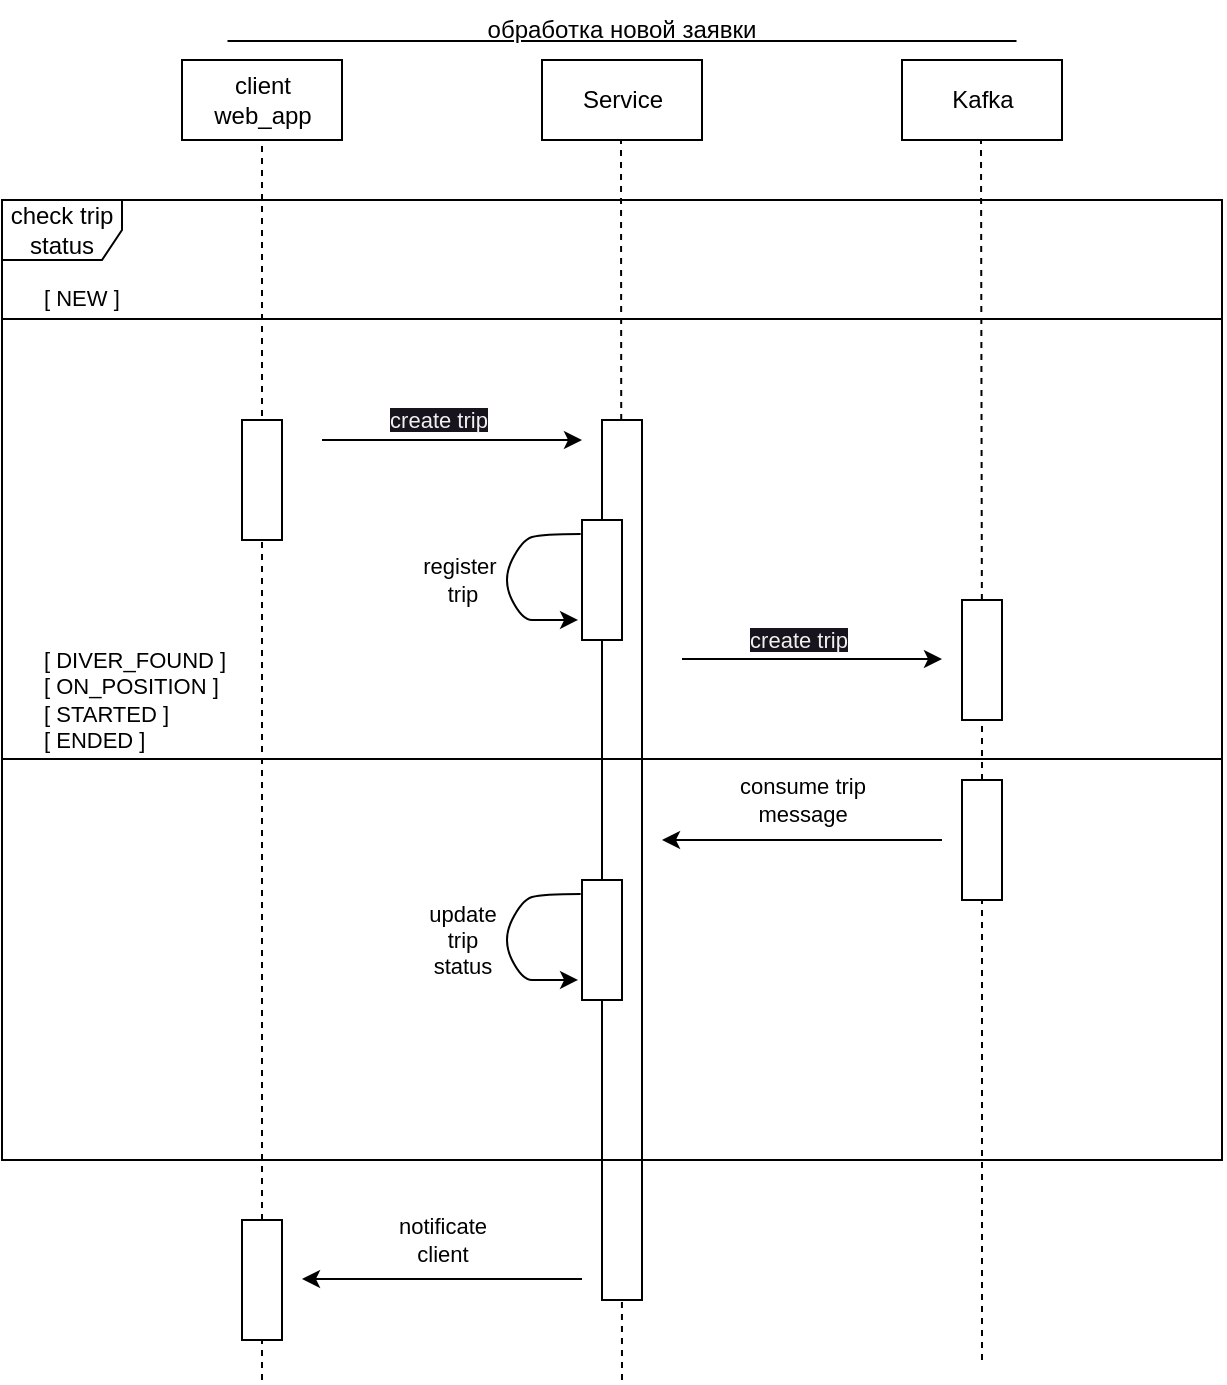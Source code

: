 <mxfile>
    <diagram id="psCf8al4yOj_LN8EvjXE" name="client">
        <mxGraphModel dx="944" dy="495" grid="1" gridSize="10" guides="1" tooltips="1" connect="1" arrows="1" fold="1" page="1" pageScale="1" pageWidth="850" pageHeight="1100" math="0" shadow="0">
            <root>
                <mxCell id="0"/>
                <mxCell id="1" parent="0"/>
                <mxCell id="podERi66ZU1iwikH7B7_-1" value="client&lt;br&gt;web_app" style="html=1;" vertex="1" parent="1">
                    <mxGeometry x="230" y="80" width="80" height="40" as="geometry"/>
                </mxCell>
                <mxCell id="podERi66ZU1iwikH7B7_-2" value="Service" style="html=1;" vertex="1" parent="1">
                    <mxGeometry x="410" y="80" width="80" height="40" as="geometry"/>
                </mxCell>
                <mxCell id="podERi66ZU1iwikH7B7_-3" value="Kafka" style="html=1;" vertex="1" parent="1">
                    <mxGeometry x="590" y="80" width="80" height="40" as="geometry"/>
                </mxCell>
                <mxCell id="podERi66ZU1iwikH7B7_-4" value="" style="endArrow=none;dashed=1;html=1;entryX=0.5;entryY=1;entryDx=0;entryDy=0;startArrow=none;" edge="1" parent="1" source="podERi66ZU1iwikH7B7_-19" target="podERi66ZU1iwikH7B7_-1">
                    <mxGeometry width="50" height="50" relative="1" as="geometry">
                        <mxPoint x="270" y="560" as="sourcePoint"/>
                        <mxPoint x="640" y="300" as="targetPoint"/>
                    </mxGeometry>
                </mxCell>
                <mxCell id="podERi66ZU1iwikH7B7_-5" value="" style="endArrow=none;dashed=1;html=1;entryX=0.5;entryY=1;entryDx=0;entryDy=0;" edge="1" parent="1">
                    <mxGeometry width="50" height="50" relative="1" as="geometry">
                        <mxPoint x="450" y="740" as="sourcePoint"/>
                        <mxPoint x="449.5" y="120" as="targetPoint"/>
                    </mxGeometry>
                </mxCell>
                <mxCell id="podERi66ZU1iwikH7B7_-6" value="" style="endArrow=none;dashed=1;html=1;entryX=0.5;entryY=1;entryDx=0;entryDy=0;startArrow=none;" edge="1" parent="1" source="fjb-H0AovQ7Vuxkyi--V-6">
                    <mxGeometry width="50" height="50" relative="1" as="geometry">
                        <mxPoint x="629.5" y="560" as="sourcePoint"/>
                        <mxPoint x="629.5" y="120" as="targetPoint"/>
                    </mxGeometry>
                </mxCell>
                <mxCell id="podERi66ZU1iwikH7B7_-7" value="" style="rounded=0;whiteSpace=wrap;html=1;" vertex="1" parent="1">
                    <mxGeometry x="260" y="260" width="20" height="60" as="geometry"/>
                </mxCell>
                <mxCell id="podERi66ZU1iwikH7B7_-9" value="" style="rounded=0;whiteSpace=wrap;html=1;" vertex="1" parent="1">
                    <mxGeometry x="440" y="260" width="20" height="440" as="geometry"/>
                </mxCell>
                <mxCell id="podERi66ZU1iwikH7B7_-10" value="" style="rounded=0;whiteSpace=wrap;html=1;" vertex="1" parent="1">
                    <mxGeometry x="430" y="310" width="20" height="60" as="geometry"/>
                </mxCell>
                <mxCell id="podERi66ZU1iwikH7B7_-11" value="register&amp;nbsp;&lt;br&gt;trip" style="curved=1;endArrow=classic;html=1;entryX=-0.098;entryY=0.833;entryDx=0;entryDy=0;entryPerimeter=0;exitX=-0.034;exitY=0.116;exitDx=0;exitDy=0;exitPerimeter=0;" edge="1" parent="1" source="podERi66ZU1iwikH7B7_-10" target="podERi66ZU1iwikH7B7_-10">
                    <mxGeometry x="0.017" y="-20" width="50" height="50" relative="1" as="geometry">
                        <mxPoint x="370" y="360" as="sourcePoint"/>
                        <mxPoint x="410" y="350" as="targetPoint"/>
                        <Array as="points">
                            <mxPoint x="410" y="317"/>
                            <mxPoint x="400" y="320"/>
                            <mxPoint x="390" y="340"/>
                            <mxPoint x="400" y="360"/>
                            <mxPoint x="410" y="360"/>
                        </Array>
                        <mxPoint x="-2" y="-9" as="offset"/>
                    </mxGeometry>
                </mxCell>
                <mxCell id="podERi66ZU1iwikH7B7_-12" value="&lt;span style=&quot;color: rgb(240, 240, 240); font-family: Helvetica; font-size: 11px; font-style: normal; font-variant-ligatures: normal; font-variant-caps: normal; font-weight: 400; letter-spacing: normal; orphans: 2; text-align: center; text-indent: 0px; text-transform: none; widows: 2; word-spacing: 0px; -webkit-text-stroke-width: 0px; background-color: rgb(24, 20, 29); text-decoration-thickness: initial; text-decoration-style: initial; text-decoration-color: initial; float: none; display: inline !important;&quot;&gt;create trip&lt;/span&gt;" style="endArrow=classic;html=1;" edge="1" parent="1">
                    <mxGeometry x="-0.111" y="10" width="50" height="50" relative="1" as="geometry">
                        <mxPoint x="300" y="270" as="sourcePoint"/>
                        <mxPoint x="430" y="270" as="targetPoint"/>
                        <mxPoint as="offset"/>
                    </mxGeometry>
                </mxCell>
                <mxCell id="podERi66ZU1iwikH7B7_-14" value="" style="rounded=0;whiteSpace=wrap;html=1;" vertex="1" parent="1">
                    <mxGeometry x="430" y="490" width="20" height="60" as="geometry"/>
                </mxCell>
                <mxCell id="podERi66ZU1iwikH7B7_-15" value="update&lt;br&gt;trip&lt;br&gt;status" style="curved=1;endArrow=classic;html=1;entryX=-0.098;entryY=0.833;entryDx=0;entryDy=0;entryPerimeter=0;exitX=-0.034;exitY=0.116;exitDx=0;exitDy=0;exitPerimeter=0;" edge="1" parent="1" source="podERi66ZU1iwikH7B7_-14" target="podERi66ZU1iwikH7B7_-14">
                    <mxGeometry x="0.017" y="-20" width="50" height="50" relative="1" as="geometry">
                        <mxPoint x="370" y="540" as="sourcePoint"/>
                        <mxPoint x="410" y="530" as="targetPoint"/>
                        <Array as="points">
                            <mxPoint x="410" y="497"/>
                            <mxPoint x="400" y="500"/>
                            <mxPoint x="390" y="520"/>
                            <mxPoint x="400" y="540"/>
                            <mxPoint x="410" y="540"/>
                        </Array>
                        <mxPoint x="-2" y="-9" as="offset"/>
                    </mxGeometry>
                </mxCell>
                <mxCell id="podERi66ZU1iwikH7B7_-18" value="" style="endArrow=none;dashed=1;html=1;entryX=0.5;entryY=1;entryDx=0;entryDy=0;" edge="1" parent="1" target="podERi66ZU1iwikH7B7_-19">
                    <mxGeometry width="50" height="50" relative="1" as="geometry">
                        <mxPoint x="270" y="740" as="sourcePoint"/>
                        <mxPoint x="270" y="120" as="targetPoint"/>
                    </mxGeometry>
                </mxCell>
                <mxCell id="podERi66ZU1iwikH7B7_-19" value="" style="rounded=0;whiteSpace=wrap;html=1;" vertex="1" parent="1">
                    <mxGeometry x="260" y="660" width="20" height="60" as="geometry"/>
                </mxCell>
                <mxCell id="podERi66ZU1iwikH7B7_-21" value="&lt;u&gt;&amp;nbsp; &amp;nbsp; &amp;nbsp; &amp;nbsp; &amp;nbsp; &amp;nbsp; &amp;nbsp; &amp;nbsp; &amp;nbsp; &amp;nbsp; &amp;nbsp; &amp;nbsp; &amp;nbsp; &amp;nbsp; &amp;nbsp; &amp;nbsp; &amp;nbsp; &amp;nbsp; &amp;nbsp; &amp;nbsp;обработка новой заявки&amp;nbsp; &amp;nbsp; &amp;nbsp; &amp;nbsp; &amp;nbsp; &amp;nbsp; &amp;nbsp; &amp;nbsp; &amp;nbsp; &amp;nbsp; &amp;nbsp; &amp;nbsp; &amp;nbsp; &amp;nbsp; &amp;nbsp; &amp;nbsp; &amp;nbsp; &amp;nbsp; &amp;nbsp; &amp;nbsp;&lt;/u&gt;" style="text;html=1;strokeColor=none;fillColor=none;align=center;verticalAlign=middle;whiteSpace=wrap;rounded=0;" vertex="1" parent="1">
                    <mxGeometry x="230" y="50" width="440" height="30" as="geometry"/>
                </mxCell>
                <mxCell id="fjb-H0AovQ7Vuxkyi--V-7" value="" style="endArrow=none;dashed=1;html=1;entryX=0.5;entryY=1;entryDx=0;entryDy=0;startArrow=none;" edge="1" parent="1" source="fjb-H0AovQ7Vuxkyi--V-9" target="fjb-H0AovQ7Vuxkyi--V-6">
                    <mxGeometry width="50" height="50" relative="1" as="geometry">
                        <mxPoint x="630" y="730" as="sourcePoint"/>
                        <mxPoint x="629.5" y="120" as="targetPoint"/>
                    </mxGeometry>
                </mxCell>
                <mxCell id="fjb-H0AovQ7Vuxkyi--V-6" value="" style="rounded=0;whiteSpace=wrap;html=1;" vertex="1" parent="1">
                    <mxGeometry x="620" y="350" width="20" height="60" as="geometry"/>
                </mxCell>
                <mxCell id="fjb-H0AovQ7Vuxkyi--V-8" value="&lt;span style=&quot;color: rgb(240, 240, 240); font-family: Helvetica; font-size: 11px; font-style: normal; font-variant-ligatures: normal; font-variant-caps: normal; font-weight: 400; letter-spacing: normal; orphans: 2; text-align: center; text-indent: 0px; text-transform: none; widows: 2; word-spacing: 0px; -webkit-text-stroke-width: 0px; background-color: rgb(24, 20, 29); text-decoration-thickness: initial; text-decoration-style: initial; text-decoration-color: initial; float: none; display: inline !important;&quot;&gt;create trip&lt;/span&gt;" style="endArrow=classic;html=1;" edge="1" parent="1">
                    <mxGeometry x="-0.111" y="10" width="50" height="50" relative="1" as="geometry">
                        <mxPoint x="480" y="379.5" as="sourcePoint"/>
                        <mxPoint x="610" y="379.5" as="targetPoint"/>
                        <mxPoint as="offset"/>
                    </mxGeometry>
                </mxCell>
                <mxCell id="fjb-H0AovQ7Vuxkyi--V-10" value="" style="endArrow=none;dashed=1;html=1;entryX=0.5;entryY=1;entryDx=0;entryDy=0;" edge="1" parent="1" target="fjb-H0AovQ7Vuxkyi--V-9">
                    <mxGeometry width="50" height="50" relative="1" as="geometry">
                        <mxPoint x="630" y="730" as="sourcePoint"/>
                        <mxPoint x="630" y="410" as="targetPoint"/>
                    </mxGeometry>
                </mxCell>
                <mxCell id="fjb-H0AovQ7Vuxkyi--V-11" value="notificate&lt;br&gt;client" style="endArrow=classic;html=1;" edge="1" parent="1">
                    <mxGeometry y="-20" width="50" height="50" relative="1" as="geometry">
                        <mxPoint x="430" y="689.5" as="sourcePoint"/>
                        <mxPoint x="290" y="689.5" as="targetPoint"/>
                        <mxPoint as="offset"/>
                    </mxGeometry>
                </mxCell>
                <mxCell id="fjb-H0AovQ7Vuxkyi--V-1" value="" style="group" vertex="1" connectable="0" parent="1">
                    <mxGeometry x="140" y="150" width="610" height="480" as="geometry"/>
                </mxCell>
                <mxCell id="fjb-H0AovQ7Vuxkyi--V-2" value="check trip status" style="shape=umlFrame;whiteSpace=wrap;html=1;" vertex="1" parent="fjb-H0AovQ7Vuxkyi--V-1">
                    <mxGeometry width="610" height="480" as="geometry"/>
                </mxCell>
                <mxCell id="fjb-H0AovQ7Vuxkyi--V-3" value="[ NEW ]" style="endArrow=none;html=1;align=left;" edge="1" parent="fjb-H0AovQ7Vuxkyi--V-1">
                    <mxGeometry x="-0.936" y="11" width="50" height="50" relative="1" as="geometry">
                        <mxPoint y="59.5" as="sourcePoint"/>
                        <mxPoint x="610" y="59.5" as="targetPoint"/>
                        <mxPoint x="-1" as="offset"/>
                    </mxGeometry>
                </mxCell>
                <mxCell id="fjb-H0AovQ7Vuxkyi--V-4" value="[ DIVER_FOUND ]&lt;br&gt;[ ON_POSITION ]&lt;br&gt;[ STARTED ]&lt;br&gt;[ ENDED ]" style="endArrow=none;html=1;align=left;" edge="1" parent="fjb-H0AovQ7Vuxkyi--V-1">
                    <mxGeometry x="-0.939" y="30" width="50" height="50" relative="1" as="geometry">
                        <mxPoint y="279.5" as="sourcePoint"/>
                        <mxPoint x="610" y="279.5" as="targetPoint"/>
                        <mxPoint as="offset"/>
                    </mxGeometry>
                </mxCell>
                <mxCell id="podERi66ZU1iwikH7B7_-8" value="consume trip &lt;br&gt;message" style="endArrow=classic;html=1;" edge="1" parent="fjb-H0AovQ7Vuxkyi--V-1">
                    <mxGeometry y="-20" width="50" height="50" relative="1" as="geometry">
                        <mxPoint x="470" y="320" as="sourcePoint"/>
                        <mxPoint x="330" y="320" as="targetPoint"/>
                        <mxPoint as="offset"/>
                    </mxGeometry>
                </mxCell>
                <mxCell id="fjb-H0AovQ7Vuxkyi--V-9" value="" style="rounded=0;whiteSpace=wrap;html=1;" vertex="1" parent="fjb-H0AovQ7Vuxkyi--V-1">
                    <mxGeometry x="480" y="290" width="20" height="60" as="geometry"/>
                </mxCell>
            </root>
        </mxGraphModel>
    </diagram>
    <diagram id="ZKbtsGwcX5mmC8ur-lcz" name="trip">
        <mxGraphModel dx="1184" dy="391" grid="1" gridSize="10" guides="1" tooltips="1" connect="1" arrows="1" fold="1" page="1" pageScale="1" pageWidth="850" pageHeight="1100" math="0" shadow="0">
            <root>
                <mxCell id="0"/>
                <mxCell id="1" parent="0"/>
                <mxCell id="i5-Lk-hDoEm11qa9BU3z-1" value="Kafka" style="html=1;" parent="1" vertex="1">
                    <mxGeometry x="145" y="80" width="80" height="40" as="geometry"/>
                </mxCell>
                <mxCell id="i5-Lk-hDoEm11qa9BU3z-2" value="Service" style="html=1;" parent="1" vertex="1">
                    <mxGeometry x="540" y="80" width="80" height="40" as="geometry"/>
                </mxCell>
                <mxCell id="i5-Lk-hDoEm11qa9BU3z-4" value="" style="endArrow=none;dashed=1;html=1;entryX=0.5;entryY=1;entryDx=0;entryDy=0;startArrow=none;" parent="1" source="i5-Lk-hDoEm11qa9BU3z-33" target="i5-Lk-hDoEm11qa9BU3z-1" edge="1">
                    <mxGeometry width="50" height="50" relative="1" as="geometry">
                        <mxPoint x="185" y="560" as="sourcePoint"/>
                        <mxPoint x="555" y="300" as="targetPoint"/>
                    </mxGeometry>
                </mxCell>
                <mxCell id="i5-Lk-hDoEm11qa9BU3z-5" value="" style="endArrow=none;dashed=1;html=1;entryX=0.5;entryY=1;entryDx=0;entryDy=0;" parent="1" edge="1">
                    <mxGeometry width="50" height="50" relative="1" as="geometry">
                        <mxPoint x="580" y="720" as="sourcePoint"/>
                        <mxPoint x="579.5" y="120" as="targetPoint"/>
                    </mxGeometry>
                </mxCell>
                <mxCell id="i5-Lk-hDoEm11qa9BU3z-7" value="" style="rounded=0;whiteSpace=wrap;html=1;" parent="1" vertex="1">
                    <mxGeometry x="175" y="150" width="20" height="60" as="geometry"/>
                </mxCell>
                <mxCell id="i5-Lk-hDoEm11qa9BU3z-9" value="" style="rounded=0;whiteSpace=wrap;html=1;" parent="1" vertex="1">
                    <mxGeometry x="570" y="150" width="20" height="490" as="geometry"/>
                </mxCell>
                <mxCell id="i5-Lk-hDoEm11qa9BU3z-21" value="&lt;u&gt;&amp;nbsp; &amp;nbsp; &amp;nbsp; &amp;nbsp; &amp;nbsp; &amp;nbsp; &amp;nbsp; &amp;nbsp; &amp;nbsp; &amp;nbsp; &amp;nbsp; &amp;nbsp; &amp;nbsp; &amp;nbsp; &amp;nbsp; &amp;nbsp; &amp;nbsp; &amp;nbsp; &amp;nbsp; &amp;nbsp;обработка заявки&amp;nbsp; &amp;nbsp; &amp;nbsp; &amp;nbsp; &amp;nbsp; &amp;nbsp; &amp;nbsp; &amp;nbsp; &amp;nbsp; &amp;nbsp; &amp;nbsp; &amp;nbsp; &amp;nbsp; &amp;nbsp; &amp;nbsp; &amp;nbsp; &amp;nbsp; &amp;nbsp; &amp;nbsp; &amp;nbsp;&lt;/u&gt;" style="text;html=1;strokeColor=none;fillColor=none;align=center;verticalAlign=middle;whiteSpace=wrap;rounded=0;" parent="1" vertex="1">
                    <mxGeometry x="70" y="50" width="610" height="30" as="geometry"/>
                </mxCell>
                <mxCell id="i5-Lk-hDoEm11qa9BU3z-10" value="" style="rounded=0;whiteSpace=wrap;html=1;" parent="1" vertex="1">
                    <mxGeometry x="560" y="300" width="20" height="60" as="geometry"/>
                </mxCell>
                <mxCell id="i5-Lk-hDoEm11qa9BU3z-11" value="create&lt;br&gt;trip" style="curved=1;endArrow=classic;html=1;entryX=-0.098;entryY=0.833;entryDx=0;entryDy=0;entryPerimeter=0;exitX=-0.034;exitY=0.116;exitDx=0;exitDy=0;exitPerimeter=0;" parent="1" source="i5-Lk-hDoEm11qa9BU3z-10" target="i5-Lk-hDoEm11qa9BU3z-10" edge="1">
                    <mxGeometry x="0.017" y="-20" width="50" height="50" relative="1" as="geometry">
                        <mxPoint x="500" y="350" as="sourcePoint"/>
                        <mxPoint x="540" y="340" as="targetPoint"/>
                        <Array as="points">
                            <mxPoint x="540" y="307"/>
                            <mxPoint x="530" y="310"/>
                            <mxPoint x="520" y="330"/>
                            <mxPoint x="530" y="350"/>
                            <mxPoint x="540" y="350"/>
                        </Array>
                        <mxPoint x="-2" y="-9" as="offset"/>
                    </mxGeometry>
                </mxCell>
                <mxCell id="i5-Lk-hDoEm11qa9BU3z-8" value="consume trip &lt;br&gt;message" style="endArrow=classic;html=1;" parent="1" edge="1">
                    <mxGeometry y="-20" width="50" height="50" relative="1" as="geometry">
                        <mxPoint x="550" y="180" as="sourcePoint"/>
                        <mxPoint x="210" y="180" as="targetPoint"/>
                        <mxPoint as="offset"/>
                    </mxGeometry>
                </mxCell>
                <mxCell id="i5-Lk-hDoEm11qa9BU3z-32" value="send trip&amp;nbsp;&lt;br&gt;to drivers" style="endArrow=classic;html=1;" parent="1" edge="1">
                    <mxGeometry y="-20" width="50" height="50" relative="1" as="geometry">
                        <mxPoint x="560" y="390.0" as="sourcePoint"/>
                        <mxPoint x="220" y="390.0" as="targetPoint"/>
                        <mxPoint as="offset"/>
                    </mxGeometry>
                </mxCell>
                <mxCell id="i5-Lk-hDoEm11qa9BU3z-34" value="" style="endArrow=none;dashed=1;html=1;entryX=0.5;entryY=1;entryDx=0;entryDy=0;startArrow=none;" parent="1" target="i5-Lk-hDoEm11qa9BU3z-33" edge="1">
                    <mxGeometry width="50" height="50" relative="1" as="geometry">
                        <mxPoint x="185" y="720" as="sourcePoint"/>
                        <mxPoint x="185" y="120.0" as="targetPoint"/>
                    </mxGeometry>
                </mxCell>
                <mxCell id="i5-Lk-hDoEm11qa9BU3z-33" value="" style="rounded=0;whiteSpace=wrap;html=1;" parent="1" vertex="1">
                    <mxGeometry x="175" y="360" width="20" height="60" as="geometry"/>
                </mxCell>
                <mxCell id="i5-Lk-hDoEm11qa9BU3z-35" value="trip&lt;br&gt;topic" style="text;html=1;strokeColor=none;fillColor=none;align=center;verticalAlign=middle;whiteSpace=wrap;rounded=0;" parent="1" vertex="1">
                    <mxGeometry x="100" y="165" width="60" height="30" as="geometry"/>
                </mxCell>
                <mxCell id="i5-Lk-hDoEm11qa9BU3z-36" value="driver&lt;br&gt;topic" style="text;html=1;strokeColor=none;fillColor=none;align=center;verticalAlign=middle;whiteSpace=wrap;rounded=0;" parent="1" vertex="1">
                    <mxGeometry x="100" y="375" width="60" height="30" as="geometry"/>
                </mxCell>
                <mxCell id="i5-Lk-hDoEm11qa9BU3z-37" value="" style="rounded=0;whiteSpace=wrap;html=1;" parent="1" vertex="1">
                    <mxGeometry x="560" y="550" width="20" height="60" as="geometry"/>
                </mxCell>
                <mxCell id="i5-Lk-hDoEm11qa9BU3z-38" value="update&lt;br&gt;trip&lt;br&gt;status" style="curved=1;endArrow=classic;html=1;entryX=-0.098;entryY=0.833;entryDx=0;entryDy=0;entryPerimeter=0;exitX=-0.034;exitY=0.116;exitDx=0;exitDy=0;exitPerimeter=0;" parent="1" source="i5-Lk-hDoEm11qa9BU3z-37" target="i5-Lk-hDoEm11qa9BU3z-37" edge="1">
                    <mxGeometry x="0.017" y="-20" width="50" height="50" relative="1" as="geometry">
                        <mxPoint x="500" y="600" as="sourcePoint"/>
                        <mxPoint x="540" y="590" as="targetPoint"/>
                        <Array as="points">
                            <mxPoint x="540" y="557"/>
                            <mxPoint x="530" y="560"/>
                            <mxPoint x="520" y="580"/>
                            <mxPoint x="530" y="600"/>
                            <mxPoint x="540" y="600"/>
                        </Array>
                        <mxPoint x="-2" y="-9" as="offset"/>
                    </mxGeometry>
                </mxCell>
                <mxCell id="i5-Lk-hDoEm11qa9BU3z-39" value="send trip&amp;nbsp;&lt;br&gt;to client" style="endArrow=classic;html=1;" parent="1" edge="1">
                    <mxGeometry y="-20" width="50" height="50" relative="1" as="geometry">
                        <mxPoint x="560" y="640" as="sourcePoint"/>
                        <mxPoint x="220" y="640" as="targetPoint"/>
                        <mxPoint as="offset"/>
                    </mxGeometry>
                </mxCell>
                <mxCell id="i5-Lk-hDoEm11qa9BU3z-40" value="" style="rounded=0;whiteSpace=wrap;html=1;" parent="1" vertex="1">
                    <mxGeometry x="175" y="610" width="20" height="60" as="geometry"/>
                </mxCell>
                <mxCell id="i5-Lk-hDoEm11qa9BU3z-41" value="client&lt;br&gt;topic" style="text;html=1;strokeColor=none;fillColor=none;align=center;verticalAlign=middle;whiteSpace=wrap;rounded=0;" parent="1" vertex="1">
                    <mxGeometry x="100" y="625" width="60" height="30" as="geometry"/>
                </mxCell>
                <mxCell id="92x-VOdwN_nKi_i27B0k-3" value="" style="group" vertex="1" connectable="0" parent="1">
                    <mxGeometry x="50" y="210" width="610" height="480" as="geometry"/>
                </mxCell>
                <mxCell id="i5-Lk-hDoEm11qa9BU3z-22" value="check trip status" style="shape=umlFrame;whiteSpace=wrap;html=1;" parent="92x-VOdwN_nKi_i27B0k-3" vertex="1">
                    <mxGeometry width="610" height="480" as="geometry"/>
                </mxCell>
                <mxCell id="92x-VOdwN_nKi_i27B0k-1" value="[ NEW ]" style="endArrow=none;html=1;align=left;" edge="1" parent="92x-VOdwN_nKi_i27B0k-3">
                    <mxGeometry x="-0.936" y="11" width="50" height="50" relative="1" as="geometry">
                        <mxPoint y="59.5" as="sourcePoint"/>
                        <mxPoint x="610" y="59.5" as="targetPoint"/>
                        <mxPoint x="-1" as="offset"/>
                    </mxGeometry>
                </mxCell>
                <mxCell id="92x-VOdwN_nKi_i27B0k-2" value="[ DIVER_FOUND ]&lt;br&gt;[ ON_POSITION ]&lt;br&gt;[ STARTED ]&lt;br&gt;[ ENDED ]" style="endArrow=none;html=1;align=left;" edge="1" parent="92x-VOdwN_nKi_i27B0k-3">
                    <mxGeometry x="-0.939" y="30" width="50" height="50" relative="1" as="geometry">
                        <mxPoint y="279.5" as="sourcePoint"/>
                        <mxPoint x="610" y="279.5" as="targetPoint"/>
                        <mxPoint as="offset"/>
                    </mxGeometry>
                </mxCell>
            </root>
        </mxGraphModel>
    </diagram>
    <diagram id="117qodgMGzPIRROqKWBs" name="driver">
        <mxGraphModel dx="564" dy="391" grid="1" gridSize="10" guides="1" tooltips="1" connect="1" arrows="1" fold="1" page="1" pageScale="1" pageWidth="850" pageHeight="1100" math="0" shadow="0">
            <root>
                <mxCell id="0"/>
                <mxCell id="1" parent="0"/>
                <mxCell id="opwbpMWkhOc3yK0pkL-f-1" value="Kafka" style="html=1;" parent="1" vertex="1">
                    <mxGeometry x="230" y="80" width="80" height="40" as="geometry"/>
                </mxCell>
                <mxCell id="opwbpMWkhOc3yK0pkL-f-3" value="Service" style="html=1;" parent="1" vertex="1">
                    <mxGeometry x="410" y="80" width="80" height="40" as="geometry"/>
                </mxCell>
                <mxCell id="opwbpMWkhOc3yK0pkL-f-4" value="client &lt;br&gt;web_app&lt;br&gt;" style="html=1;" parent="1" vertex="1">
                    <mxGeometry x="590" y="80" width="80" height="40" as="geometry"/>
                </mxCell>
                <mxCell id="opwbpMWkhOc3yK0pkL-f-5" value="" style="endArrow=none;dashed=1;html=1;entryX=0.5;entryY=1;entryDx=0;entryDy=0;startArrow=none;" parent="1" source="opwbpMWkhOc3yK0pkL-f-28" target="opwbpMWkhOc3yK0pkL-f-1" edge="1">
                    <mxGeometry width="50" height="50" relative="1" as="geometry">
                        <mxPoint x="270" y="560" as="sourcePoint"/>
                        <mxPoint x="640" y="300" as="targetPoint"/>
                    </mxGeometry>
                </mxCell>
                <mxCell id="opwbpMWkhOc3yK0pkL-f-7" value="" style="endArrow=none;dashed=1;html=1;entryX=0.5;entryY=1;entryDx=0;entryDy=0;" parent="1" edge="1">
                    <mxGeometry width="50" height="50" relative="1" as="geometry">
                        <mxPoint x="449.5" y="560" as="sourcePoint"/>
                        <mxPoint x="449.5" y="120" as="targetPoint"/>
                    </mxGeometry>
                </mxCell>
                <mxCell id="opwbpMWkhOc3yK0pkL-f-8" value="" style="endArrow=none;dashed=1;html=1;entryX=0.5;entryY=1;entryDx=0;entryDy=0;" parent="1" edge="1">
                    <mxGeometry width="50" height="50" relative="1" as="geometry">
                        <mxPoint x="629.5" y="560" as="sourcePoint"/>
                        <mxPoint x="629.5" y="120" as="targetPoint"/>
                    </mxGeometry>
                </mxCell>
                <mxCell id="opwbpMWkhOc3yK0pkL-f-9" value="" style="rounded=0;whiteSpace=wrap;html=1;" parent="1" vertex="1">
                    <mxGeometry x="260" y="150" width="20" height="60" as="geometry"/>
                </mxCell>
                <mxCell id="opwbpMWkhOc3yK0pkL-f-12" value="consume trip &lt;br&gt;message" style="endArrow=classic;html=1;" parent="1" edge="1">
                    <mxGeometry y="-20" width="50" height="50" relative="1" as="geometry">
                        <mxPoint x="430" y="180" as="sourcePoint"/>
                        <mxPoint x="290" y="180" as="targetPoint"/>
                        <mxPoint as="offset"/>
                    </mxGeometry>
                </mxCell>
                <mxCell id="opwbpMWkhOc3yK0pkL-f-13" value="" style="rounded=0;whiteSpace=wrap;html=1;" parent="1" vertex="1">
                    <mxGeometry x="440" y="150" width="20" height="350" as="geometry"/>
                </mxCell>
                <mxCell id="opwbpMWkhOc3yK0pkL-f-15" value="" style="rounded=0;whiteSpace=wrap;html=1;" parent="1" vertex="1">
                    <mxGeometry x="430" y="200" width="20" height="60" as="geometry"/>
                </mxCell>
                <mxCell id="opwbpMWkhOc3yK0pkL-f-19" value="get &lt;br&gt;available&lt;br&gt;drivers" style="curved=1;endArrow=classic;html=1;entryX=-0.098;entryY=0.833;entryDx=0;entryDy=0;entryPerimeter=0;exitX=-0.034;exitY=0.116;exitDx=0;exitDy=0;exitPerimeter=0;" parent="1" source="opwbpMWkhOc3yK0pkL-f-15" target="opwbpMWkhOc3yK0pkL-f-15" edge="1">
                    <mxGeometry x="0.017" y="-20" width="50" height="50" relative="1" as="geometry">
                        <mxPoint x="370" y="250" as="sourcePoint"/>
                        <mxPoint x="410" y="240" as="targetPoint"/>
                        <Array as="points">
                            <mxPoint x="410" y="207"/>
                            <mxPoint x="400" y="210"/>
                            <mxPoint x="390" y="230"/>
                            <mxPoint x="400" y="250"/>
                            <mxPoint x="410" y="250"/>
                        </Array>
                        <mxPoint x="-2" y="-9" as="offset"/>
                    </mxGeometry>
                </mxCell>
                <mxCell id="opwbpMWkhOc3yK0pkL-f-20" value="offer to trip" style="endArrow=classic;html=1;" parent="1" edge="1">
                    <mxGeometry x="-0.111" y="10" width="50" height="50" relative="1" as="geometry">
                        <mxPoint x="470" y="280" as="sourcePoint"/>
                        <mxPoint x="600" y="280" as="targetPoint"/>
                        <mxPoint as="offset"/>
                    </mxGeometry>
                </mxCell>
                <mxCell id="opwbpMWkhOc3yK0pkL-f-21" value="caprute trip" style="endArrow=classic;html=1;" parent="1" edge="1">
                    <mxGeometry y="-10" width="50" height="50" relative="1" as="geometry">
                        <mxPoint x="600" y="324" as="sourcePoint"/>
                        <mxPoint x="470" y="324.38" as="targetPoint"/>
                        <mxPoint as="offset"/>
                    </mxGeometry>
                </mxCell>
                <mxCell id="opwbpMWkhOc3yK0pkL-f-22" value="" style="rounded=0;whiteSpace=wrap;html=1;" parent="1" vertex="1">
                    <mxGeometry x="430" y="340" width="20" height="60" as="geometry"/>
                </mxCell>
                <mxCell id="opwbpMWkhOc3yK0pkL-f-23" value="update&lt;br&gt;driver&lt;br&gt;status" style="curved=1;endArrow=classic;html=1;entryX=-0.098;entryY=0.833;entryDx=0;entryDy=0;entryPerimeter=0;exitX=-0.034;exitY=0.116;exitDx=0;exitDy=0;exitPerimeter=0;" parent="1" source="opwbpMWkhOc3yK0pkL-f-22" target="opwbpMWkhOc3yK0pkL-f-22" edge="1">
                    <mxGeometry x="0.017" y="-20" width="50" height="50" relative="1" as="geometry">
                        <mxPoint x="370" y="390" as="sourcePoint"/>
                        <mxPoint x="410" y="380" as="targetPoint"/>
                        <Array as="points">
                            <mxPoint x="410" y="347"/>
                            <mxPoint x="400" y="350"/>
                            <mxPoint x="390" y="370"/>
                            <mxPoint x="400" y="390"/>
                            <mxPoint x="410" y="390"/>
                        </Array>
                        <mxPoint x="-2" y="-9" as="offset"/>
                    </mxGeometry>
                </mxCell>
                <mxCell id="opwbpMWkhOc3yK0pkL-f-24" value="cancel trip if&lt;br&gt;already take it" style="endArrow=classic;html=1;" parent="1" edge="1">
                    <mxGeometry x="-0.038" y="20" width="50" height="50" relative="1" as="geometry">
                        <mxPoint x="465" y="479.58" as="sourcePoint"/>
                        <mxPoint x="600" y="480" as="targetPoint"/>
                        <mxPoint as="offset"/>
                    </mxGeometry>
                </mxCell>
                <mxCell id="opwbpMWkhOc3yK0pkL-f-29" value="produce trip status&lt;br&gt;message" style="endArrow=classic;html=1;" parent="1" edge="1">
                    <mxGeometry x="0.077" y="-20" width="50" height="50" relative="1" as="geometry">
                        <mxPoint x="430" y="490" as="sourcePoint"/>
                        <mxPoint x="300" y="490" as="targetPoint"/>
                        <mxPoint as="offset"/>
                    </mxGeometry>
                </mxCell>
                <mxCell id="opwbpMWkhOc3yK0pkL-f-31" value="" style="endArrow=none;dashed=1;html=1;entryX=0.5;entryY=1;entryDx=0;entryDy=0;" parent="1" target="opwbpMWkhOc3yK0pkL-f-28" edge="1">
                    <mxGeometry width="50" height="50" relative="1" as="geometry">
                        <mxPoint x="270" y="560.0" as="sourcePoint"/>
                        <mxPoint x="270" y="120" as="targetPoint"/>
                    </mxGeometry>
                </mxCell>
                <mxCell id="opwbpMWkhOc3yK0pkL-f-28" value="" style="rounded=0;whiteSpace=wrap;html=1;" parent="1" vertex="1">
                    <mxGeometry x="260" y="450" width="20" height="60" as="geometry"/>
                </mxCell>
                <mxCell id="opwbpMWkhOc3yK0pkL-f-32" value="Confirm &lt;br&gt;trip capture" style="endArrow=classic;html=1;" parent="1" edge="1">
                    <mxGeometry x="-0.037" y="20" width="50" height="50" relative="1" as="geometry">
                        <mxPoint x="465" y="430" as="sourcePoint"/>
                        <mxPoint x="600" y="430" as="targetPoint"/>
                        <mxPoint as="offset"/>
                    </mxGeometry>
                </mxCell>
                <mxCell id="opwbpMWkhOc3yK0pkL-f-34" value="&lt;u&gt;&amp;nbsp; &amp;nbsp; &amp;nbsp; &amp;nbsp; &amp;nbsp; &amp;nbsp; &amp;nbsp; &amp;nbsp; &amp;nbsp; &amp;nbsp; &amp;nbsp; &amp;nbsp; &amp;nbsp; &amp;nbsp; &amp;nbsp; &amp;nbsp; &amp;nbsp; &amp;nbsp; &amp;nbsp; &amp;nbsp;обработка новой заявки&amp;nbsp; &amp;nbsp; &amp;nbsp; &amp;nbsp; &amp;nbsp; &amp;nbsp; &amp;nbsp; &amp;nbsp; &amp;nbsp; &amp;nbsp; &amp;nbsp; &amp;nbsp; &amp;nbsp; &amp;nbsp; &amp;nbsp; &amp;nbsp; &amp;nbsp; &amp;nbsp; &amp;nbsp; &amp;nbsp;&lt;/u&gt;" style="text;html=1;strokeColor=none;fillColor=none;align=center;verticalAlign=middle;whiteSpace=wrap;rounded=0;" parent="1" vertex="1">
                    <mxGeometry x="230" y="50" width="440" height="30" as="geometry"/>
                </mxCell>
            </root>
        </mxGraphModel>
    </diagram>
</mxfile>